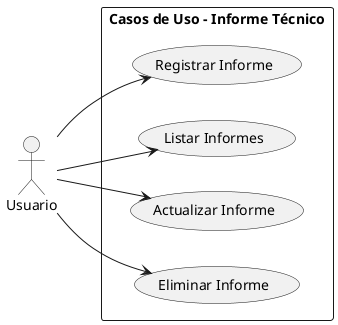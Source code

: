 @startuml

left to right direction
actor Usuario as U
rectangle "Casos de Uso - Informe Técnico" {

  usecase "Registrar Informe" as UC1
  usecase "Listar Informes" as UC2
  usecase "Actualizar Informe" as UC3
  usecase "Eliminar Informe" as UC4
    }
    U --> UC1
    U --> UC2
    U --> UC3
    U --> UC4


@enduml
